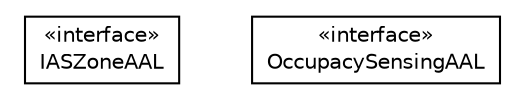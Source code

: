 #!/usr/local/bin/dot
#
# Class diagram 
# Generated by UMLGraph version R5_6-24-gf6e263 (http://www.umlgraph.org/)
#

digraph G {
	edge [fontname="Helvetica",fontsize=10,labelfontname="Helvetica",labelfontsize=10];
	node [fontname="Helvetica",fontsize=10,shape=plaintext];
	nodesep=0.25;
	ranksep=0.5;
	// org.universAAL.lddi.zigbee.commissioning.clusters.api.IASZoneAAL
	c838532 [label=<<table title="org.universAAL.lddi.zigbee.commissioning.clusters.api.IASZoneAAL" border="0" cellborder="1" cellspacing="0" cellpadding="2" port="p" href="./IASZoneAAL.html">
		<tr><td><table border="0" cellspacing="0" cellpadding="1">
<tr><td align="center" balign="center"> &#171;interface&#187; </td></tr>
<tr><td align="center" balign="center"> IASZoneAAL </td></tr>
		</table></td></tr>
		</table>>, URL="./IASZoneAAL.html", fontname="Helvetica", fontcolor="black", fontsize=10.0];
	// org.universAAL.lddi.zigbee.commissioning.clusters.api.OccupacySensingAAL
	c838533 [label=<<table title="org.universAAL.lddi.zigbee.commissioning.clusters.api.OccupacySensingAAL" border="0" cellborder="1" cellspacing="0" cellpadding="2" port="p" href="./OccupacySensingAAL.html">
		<tr><td><table border="0" cellspacing="0" cellpadding="1">
<tr><td align="center" balign="center"> &#171;interface&#187; </td></tr>
<tr><td align="center" balign="center"> OccupacySensingAAL </td></tr>
		</table></td></tr>
		</table>>, URL="./OccupacySensingAAL.html", fontname="Helvetica", fontcolor="black", fontsize=10.0];
}

